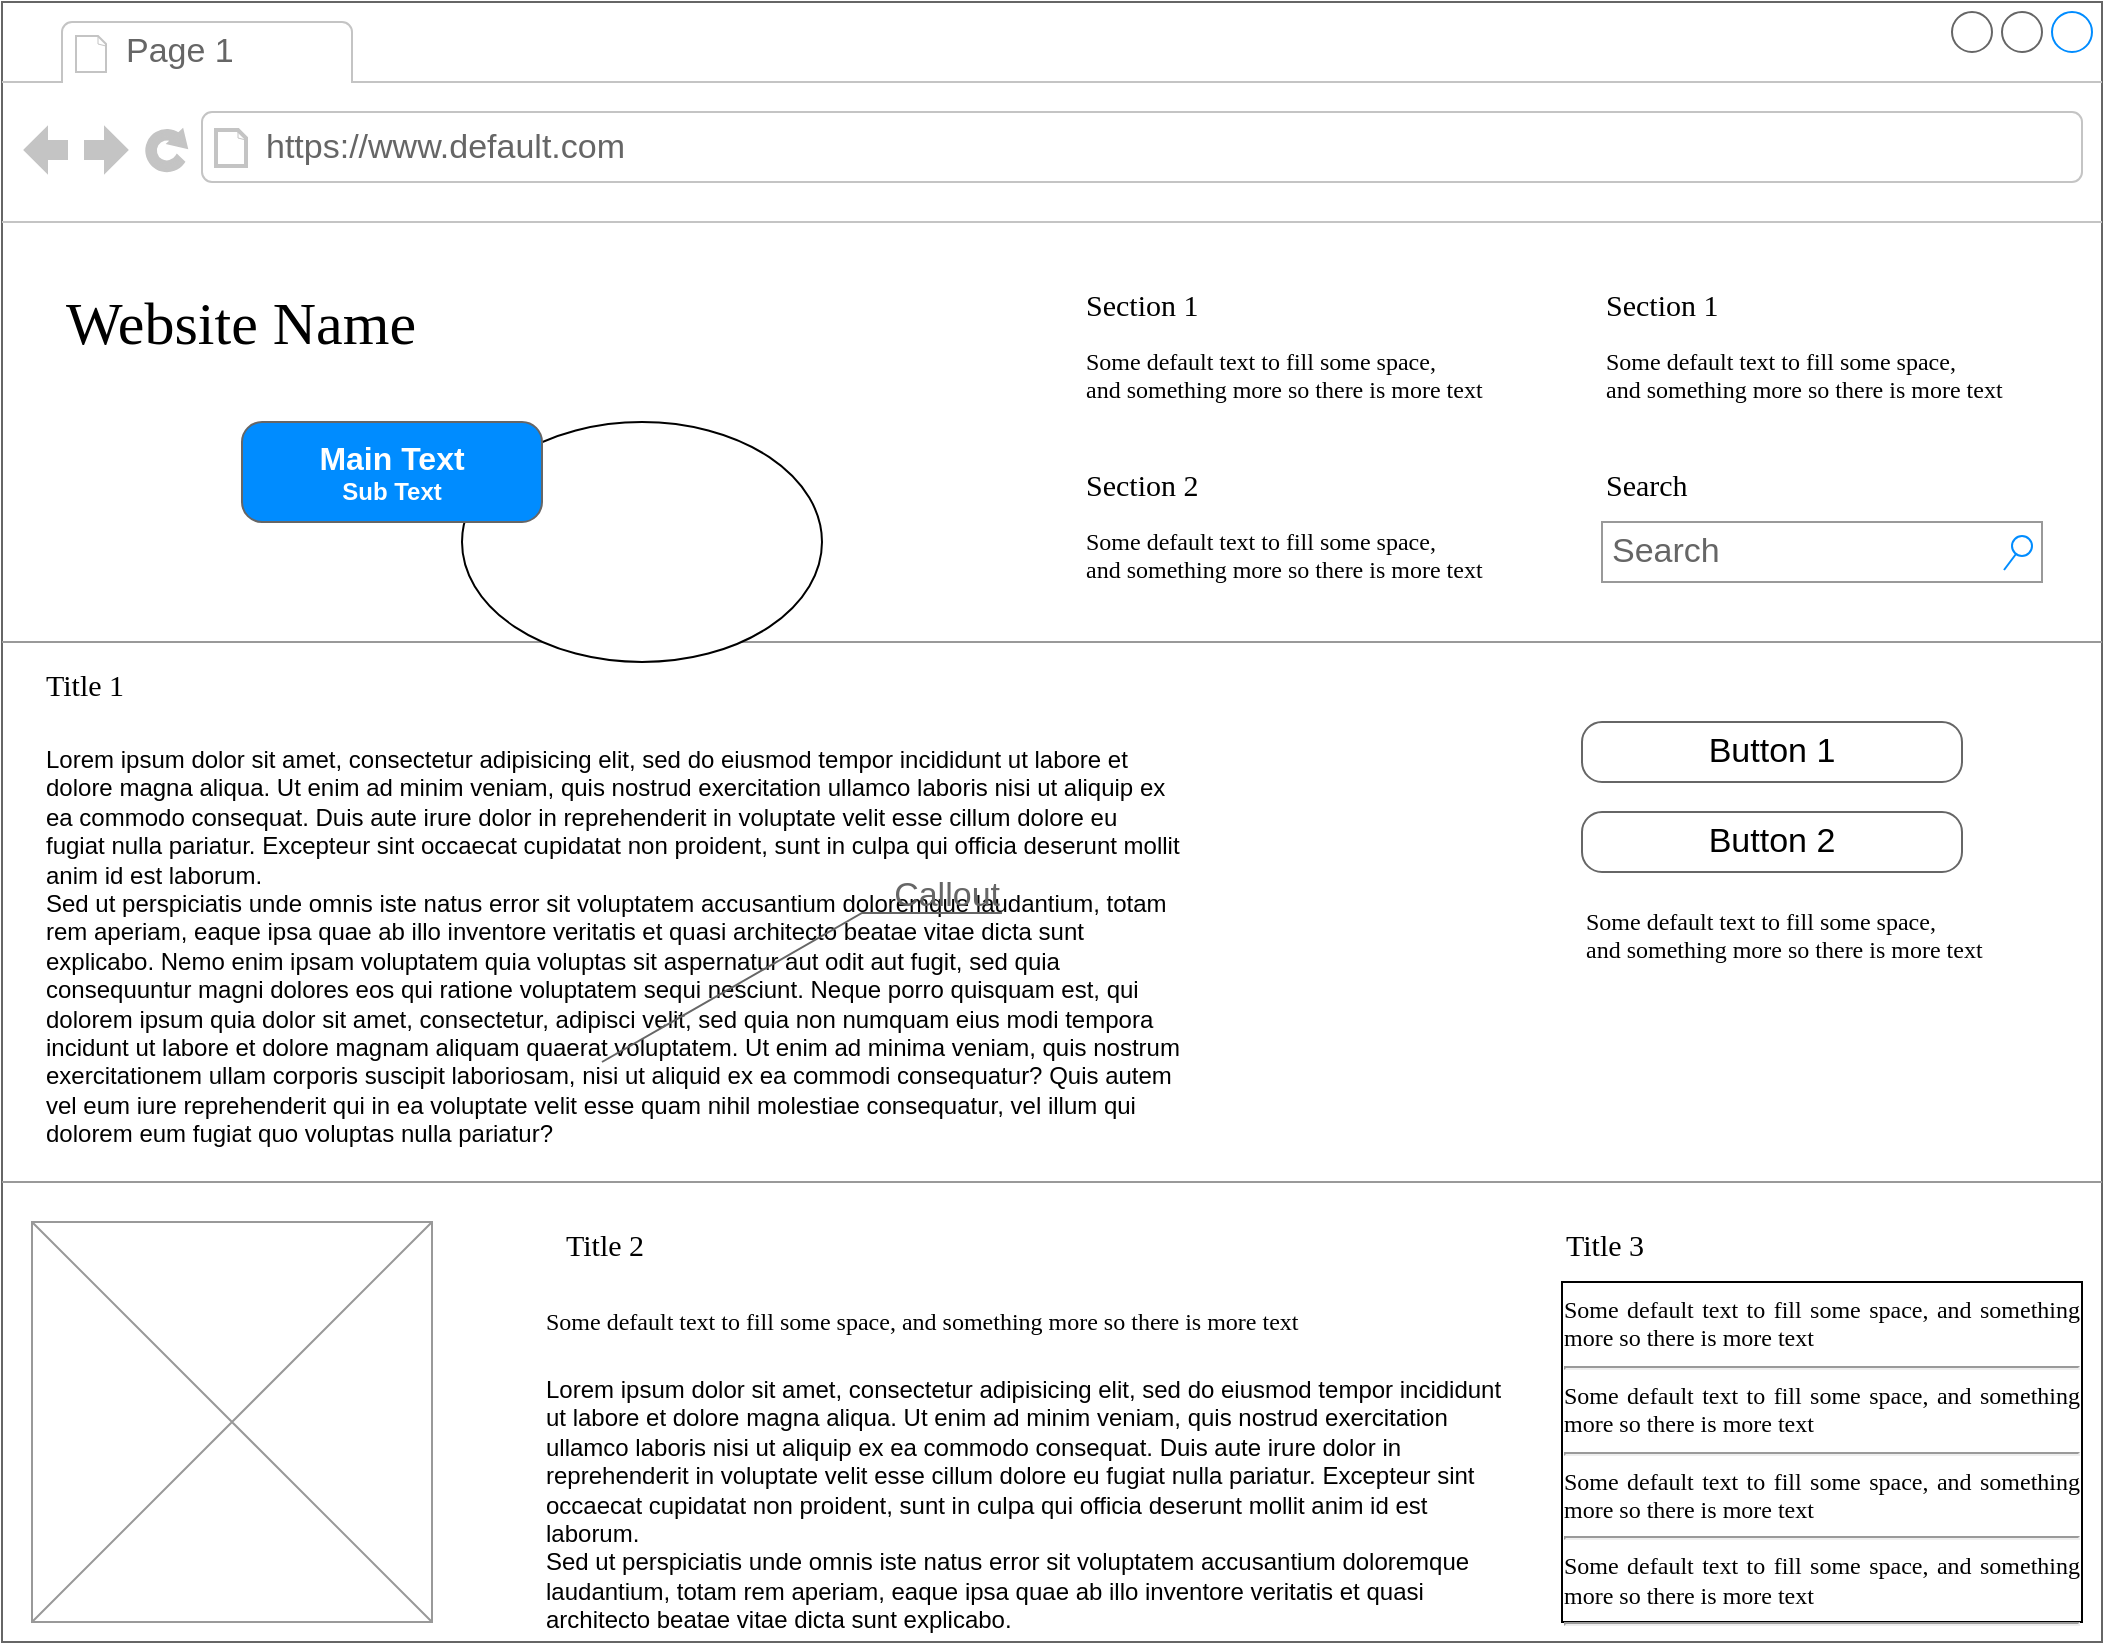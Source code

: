 <mxfile version="13.6.4" type="github">
  <diagram name="Page-1" id="2cc2dc42-3aac-f2a9-1cec-7a8b7cbee084">
    <mxGraphModel dx="866" dy="571" grid="1" gridSize="10" guides="1" tooltips="1" connect="1" arrows="1" fold="1" page="1" pageScale="1" pageWidth="1100" pageHeight="850" background="#ffffff" math="0" shadow="0">
      <root>
        <mxCell id="0" />
        <mxCell id="1" parent="0" />
        <mxCell id="7026571954dc6520-1" value="" style="strokeWidth=1;shadow=0;dashed=0;align=center;html=1;shape=mxgraph.mockup.containers.browserWindow;rSize=0;strokeColor=#666666;mainText=,;recursiveResize=0;rounded=0;labelBackgroundColor=none;fontFamily=Verdana;fontSize=12" parent="1" vertex="1">
          <mxGeometry x="30" y="20" width="1050" height="820" as="geometry" />
        </mxCell>
        <mxCell id="7026571954dc6520-2" value="Page 1" style="strokeWidth=1;shadow=0;dashed=0;align=center;html=1;shape=mxgraph.mockup.containers.anchor;fontSize=17;fontColor=#666666;align=left;" parent="7026571954dc6520-1" vertex="1">
          <mxGeometry x="60" y="12" width="110" height="26" as="geometry" />
        </mxCell>
        <mxCell id="7026571954dc6520-3" value="https://www.default.com" style="strokeWidth=1;shadow=0;dashed=0;align=center;html=1;shape=mxgraph.mockup.containers.anchor;rSize=0;fontSize=17;fontColor=#666666;align=left;" parent="7026571954dc6520-1" vertex="1">
          <mxGeometry x="130" y="60" width="250" height="26" as="geometry" />
        </mxCell>
        <mxCell id="7026571954dc6520-4" value="Website Name" style="text;html=1;points=[];align=left;verticalAlign=top;spacingTop=-4;fontSize=30;fontFamily=Verdana" parent="7026571954dc6520-1" vertex="1">
          <mxGeometry x="30" y="140" width="340" height="50" as="geometry" />
        </mxCell>
        <mxCell id="7026571954dc6520-6" value="Section 1" style="text;html=1;points=[];align=left;verticalAlign=top;spacingTop=-4;fontSize=15;fontFamily=Verdana" parent="7026571954dc6520-1" vertex="1">
          <mxGeometry x="540" y="140" width="170" height="30" as="geometry" />
        </mxCell>
        <mxCell id="7026571954dc6520-7" value="Some default text to fill some space, and&amp;nbsp;&lt;span&gt;something more so there is more text&lt;/span&gt;" style="text;html=1;points=[];align=left;verticalAlign=top;spacingTop=-4;fontSize=12;fontFamily=Verdana;whiteSpace=wrap;" parent="7026571954dc6520-1" vertex="1">
          <mxGeometry x="540" y="170" width="240" height="40" as="geometry" />
        </mxCell>
        <mxCell id="7026571954dc6520-8" value="Section 2" style="text;html=1;points=[];align=left;verticalAlign=top;spacingTop=-4;fontSize=15;fontFamily=Verdana" parent="7026571954dc6520-1" vertex="1">
          <mxGeometry x="540" y="230" width="170" height="30" as="geometry" />
        </mxCell>
        <mxCell id="7026571954dc6520-9" value="Some default text to fill some space, and&amp;nbsp;&lt;span&gt;something more so there is more text&lt;/span&gt;" style="text;html=1;points=[];align=left;verticalAlign=top;spacingTop=-4;fontSize=12;fontFamily=Verdana;whiteSpace=wrap;" parent="7026571954dc6520-1" vertex="1">
          <mxGeometry x="540" y="260" width="240" height="40" as="geometry" />
        </mxCell>
        <mxCell id="7026571954dc6520-10" value="Section 1" style="text;html=1;points=[];align=left;verticalAlign=top;spacingTop=-4;fontSize=15;fontFamily=Verdana" parent="7026571954dc6520-1" vertex="1">
          <mxGeometry x="800" y="140" width="170" height="30" as="geometry" />
        </mxCell>
        <mxCell id="7026571954dc6520-11" value="Some default text to fill some space, and&amp;nbsp;&lt;span&gt;something more so there is more text&lt;/span&gt;" style="text;html=1;points=[];align=left;verticalAlign=top;spacingTop=-4;fontSize=12;fontFamily=Verdana;whiteSpace=wrap;" parent="7026571954dc6520-1" vertex="1">
          <mxGeometry x="800" y="170" width="240" height="40" as="geometry" />
        </mxCell>
        <mxCell id="7026571954dc6520-12" value="Search" style="text;html=1;points=[];align=left;verticalAlign=top;spacingTop=-4;fontSize=15;fontFamily=Verdana" parent="7026571954dc6520-1" vertex="1">
          <mxGeometry x="800" y="230" width="170" height="30" as="geometry" />
        </mxCell>
        <mxCell id="7026571954dc6520-14" value="Search" style="strokeWidth=1;shadow=0;dashed=0;align=center;html=1;shape=mxgraph.mockup.forms.searchBox;strokeColor=#999999;mainText=;strokeColor2=#008cff;fontColor=#666666;fontSize=17;align=left;spacingLeft=3;rounded=0;labelBackgroundColor=none;" parent="7026571954dc6520-1" vertex="1">
          <mxGeometry x="800" y="260" width="220" height="30" as="geometry" />
        </mxCell>
        <mxCell id="7026571954dc6520-15" value="" style="verticalLabelPosition=bottom;shadow=0;dashed=0;align=center;html=1;verticalAlign=top;strokeWidth=1;shape=mxgraph.mockup.markup.line;strokeColor=#999999;rounded=0;labelBackgroundColor=none;fillColor=#ffffff;fontFamily=Verdana;fontSize=12;fontColor=#000000;" parent="7026571954dc6520-1" vertex="1">
          <mxGeometry y="310" width="1050" height="20" as="geometry" />
        </mxCell>
        <mxCell id="7026571954dc6520-16" value="Title 1" style="text;html=1;points=[];align=left;verticalAlign=top;spacingTop=-4;fontSize=15;fontFamily=Verdana" parent="7026571954dc6520-1" vertex="1">
          <mxGeometry x="20" y="330" width="170" height="30" as="geometry" />
        </mxCell>
        <mxCell id="7026571954dc6520-17" value="Lorem ipsum dolor sit amet, consectetur adipisicing elit, sed do eiusmod tempor incididunt ut labore et dolore magna aliqua. Ut enim ad minim veniam, quis nostrud exercitation ullamco laboris nisi ut aliquip ex ea commodo consequat. Duis aute irure dolor in reprehenderit in voluptate velit esse cillum dolore eu fugiat nulla pariatur. Excepteur sint occaecat cupidatat non proident, sunt in culpa qui officia deserunt mollit anim id est laborum.&#xa;Sed ut perspiciatis unde omnis iste natus error sit voluptatem accusantium doloremque laudantium, totam rem aperiam, eaque ipsa quae ab illo inventore veritatis et quasi architecto beatae vitae dicta sunt explicabo. Nemo enim ipsam voluptatem quia voluptas sit aspernatur aut odit aut fugit, sed quia consequuntur magni dolores eos qui ratione voluptatem sequi nesciunt. Neque porro quisquam est, qui dolorem ipsum quia dolor sit amet, consectetur, adipisci velit, sed quia non numquam eius modi tempora incidunt ut labore et dolore magnam aliquam quaerat voluptatem. Ut enim ad minima veniam, quis nostrum exercitationem ullam corporis suscipit laboriosam, nisi ut aliquid ex ea commodi consequatur? Quis autem vel eum iure reprehenderit qui in ea voluptate velit esse quam nihil molestiae consequatur, vel illum qui dolorem eum fugiat quo voluptas nulla pariatur?" style="text;spacingTop=-5;whiteSpace=wrap;html=1;align=left;fontSize=12;fontFamily=Helvetica;fillColor=none;strokeColor=none;rounded=0;shadow=1;labelBackgroundColor=none;" parent="7026571954dc6520-1" vertex="1">
          <mxGeometry x="20" y="370" width="570" height="240" as="geometry" />
        </mxCell>
        <mxCell id="7026571954dc6520-18" value="Button 1" style="strokeWidth=1;shadow=0;dashed=0;align=center;html=1;shape=mxgraph.mockup.buttons.button;strokeColor=#666666;mainText=;buttonStyle=round;fontSize=17;fontStyle=0;fillColor=none;whiteSpace=wrap;rounded=0;labelBackgroundColor=none;" parent="7026571954dc6520-1" vertex="1">
          <mxGeometry x="790" y="360" width="190" height="30" as="geometry" />
        </mxCell>
        <mxCell id="7026571954dc6520-19" value="Button 2" style="strokeWidth=1;shadow=0;dashed=0;align=center;html=1;shape=mxgraph.mockup.buttons.button;strokeColor=#666666;mainText=;buttonStyle=round;fontSize=17;fontStyle=0;fillColor=none;whiteSpace=wrap;rounded=0;labelBackgroundColor=none;" parent="7026571954dc6520-1" vertex="1">
          <mxGeometry x="790" y="405" width="190" height="30" as="geometry" />
        </mxCell>
        <mxCell id="7026571954dc6520-20" value="Some default text to fill some space, and&amp;nbsp;&lt;span&gt;something more so there is more text&lt;/span&gt;" style="text;html=1;points=[];align=left;verticalAlign=top;spacingTop=-4;fontSize=12;fontFamily=Verdana;whiteSpace=wrap;" parent="7026571954dc6520-1" vertex="1">
          <mxGeometry x="790" y="450" width="240" height="40" as="geometry" />
        </mxCell>
        <mxCell id="7026571954dc6520-21" value="" style="verticalLabelPosition=bottom;shadow=0;dashed=0;align=center;html=1;verticalAlign=top;strokeWidth=1;shape=mxgraph.mockup.markup.line;strokeColor=#999999;rounded=0;labelBackgroundColor=none;fillColor=#ffffff;fontFamily=Verdana;fontSize=12;fontColor=#000000;" parent="7026571954dc6520-1" vertex="1">
          <mxGeometry y="580" width="1050" height="20" as="geometry" />
        </mxCell>
        <mxCell id="7026571954dc6520-22" value="" style="verticalLabelPosition=bottom;shadow=0;dashed=0;align=center;html=1;verticalAlign=top;strokeWidth=1;shape=mxgraph.mockup.graphics.simpleIcon;strokeColor=#999999;fillColor=#ffffff;rounded=0;labelBackgroundColor=none;fontFamily=Verdana;fontSize=12;fontColor=#000000;" parent="7026571954dc6520-1" vertex="1">
          <mxGeometry x="15" y="610" width="200" height="200" as="geometry" />
        </mxCell>
        <mxCell id="7026571954dc6520-31" value="Title 2" style="text;html=1;points=[];align=left;verticalAlign=top;spacingTop=-4;fontSize=15;fontFamily=Verdana" parent="7026571954dc6520-1" vertex="1">
          <mxGeometry x="280" y="610" width="170" height="30" as="geometry" />
        </mxCell>
        <mxCell id="7026571954dc6520-32" value="Title 3" style="text;html=1;points=[];align=left;verticalAlign=top;spacingTop=-4;fontSize=15;fontFamily=Verdana" parent="7026571954dc6520-1" vertex="1">
          <mxGeometry x="780" y="610" width="170" height="30" as="geometry" />
        </mxCell>
        <mxCell id="7026571954dc6520-33" value="&lt;div style=&quot;text-align: justify&quot;&gt;&lt;span&gt;Some default text to fill some space, and&amp;nbsp;&lt;/span&gt;&lt;span&gt;something more so there is more text&lt;/span&gt;&lt;/div&gt;&lt;div style=&quot;text-align: justify&quot;&gt;&lt;hr id=&quot;null&quot; style=&quot;text-align: justify&quot;&gt;&lt;span&gt;&lt;div style=&quot;text-align: justify&quot;&gt;&lt;span&gt;Some default text to fill some space, and&amp;nbsp;&lt;/span&gt;&lt;span&gt;something more so there is more text&lt;/span&gt;&lt;/div&gt;&lt;/span&gt;&lt;/div&gt;&lt;hr id=&quot;null&quot; style=&quot;text-align: justify&quot;&gt;&lt;span&gt;&lt;div style=&quot;text-align: justify&quot;&gt;&lt;span&gt;Some default text to fill some space, and&amp;nbsp;&lt;/span&gt;&lt;span&gt;something more so there is more text&lt;/span&gt;&lt;/div&gt;&lt;/span&gt;&lt;hr id=&quot;null&quot; style=&quot;text-align: justify&quot;&gt;&lt;span&gt;&lt;div style=&quot;text-align: justify&quot;&gt;&lt;span&gt;Some default text to fill some space, and&amp;nbsp;&lt;/span&gt;&lt;span&gt;something more so there is more text&lt;/span&gt;&lt;/div&gt;&lt;/span&gt;&lt;hr id=&quot;null&quot; style=&quot;text-align: left&quot;&gt;" style="whiteSpace=wrap;html=1;rounded=0;shadow=0;labelBackgroundColor=none;strokeWidth=1;fontFamily=Verdana;fontSize=12;align=center;verticalAlign=top;" parent="7026571954dc6520-1" vertex="1">
          <mxGeometry x="780" y="640" width="260" height="170" as="geometry" />
        </mxCell>
        <mxCell id="7026571954dc6520-34" value="Some default text to fill some space, and&amp;nbsp;&lt;span&gt;something more so there is more text&lt;/span&gt;" style="text;html=1;points=[];align=left;verticalAlign=top;spacingTop=-4;fontSize=12;fontFamily=Verdana;whiteSpace=wrap;" parent="7026571954dc6520-1" vertex="1">
          <mxGeometry x="270" y="650" width="470" height="40" as="geometry" />
        </mxCell>
        <mxCell id="1A8JtjjyE7Bt37HF97lK-1" value="" style="ellipse;whiteSpace=wrap;html=1;direction=south;" parent="7026571954dc6520-1" vertex="1">
          <mxGeometry x="230" y="210" width="180" height="120" as="geometry" />
        </mxCell>
        <mxCell id="1A8JtjjyE7Bt37HF97lK-2" value="" style="strokeWidth=1;shadow=0;dashed=0;align=center;html=1;shape=mxgraph.mockup.buttons.multiButton;fillColor=#008cff;strokeColor=#666666;mainText=;subText=;" parent="7026571954dc6520-1" vertex="1">
          <mxGeometry x="120" y="210" width="150" height="50" as="geometry" />
        </mxCell>
        <mxCell id="1A8JtjjyE7Bt37HF97lK-3" value="Main Text" style="strokeWidth=1;shadow=0;dashed=0;align=center;html=1;shape=mxgraph.mockup.anchor;fontSize=16;fontColor=#ffffff;fontStyle=1;whiteSpace=wrap;" parent="1A8JtjjyE7Bt37HF97lK-2" vertex="1">
          <mxGeometry y="8" width="150" height="20" as="geometry" />
        </mxCell>
        <mxCell id="1A8JtjjyE7Bt37HF97lK-4" value="Sub Text" style="strokeWidth=1;shadow=0;dashed=0;align=center;html=1;shape=mxgraph.mockup.anchor;fontSize=12;fontColor=#ffffff;fontStyle=1;whiteSpace=wrap;" parent="1A8JtjjyE7Bt37HF97lK-2" vertex="1">
          <mxGeometry y="30" width="150" height="10" as="geometry" />
        </mxCell>
        <mxCell id="7026571954dc6520-36" value="Lorem ipsum dolor sit amet, consectetur adipisicing elit, sed do eiusmod tempor incididunt ut labore et dolore magna aliqua. Ut enim ad minim veniam, quis nostrud exercitation ullamco laboris nisi ut aliquip ex ea commodo consequat. Duis aute irure dolor in reprehenderit in voluptate velit esse cillum dolore eu fugiat nulla pariatur. Excepteur sint occaecat cupidatat non proident, sunt in culpa qui officia deserunt mollit anim id est laborum.&lt;br&gt;Sed ut perspiciatis unde omnis iste natus error sit voluptatem accusantium doloremque laudantium, totam rem aperiam, eaque ipsa quae ab illo inventore veritatis et quasi architecto beatae vitae dicta sunt explicabo.&amp;nbsp;" style="text;spacingTop=-5;whiteSpace=wrap;html=1;align=left;fontSize=12;fontFamily=Helvetica;fillColor=none;strokeColor=none;rounded=0;shadow=1;labelBackgroundColor=none;" parent="1" vertex="1">
          <mxGeometry x="300" y="705" width="490" height="125" as="geometry" />
        </mxCell>
        <mxCell id="1A8JtjjyE7Bt37HF97lK-5" value="Callout" style="strokeWidth=1;shadow=0;dashed=0;align=center;html=1;shape=mxgraph.mockup.text.callout;linkText=;textSize=17;textColor=#666666;callDir=NE;callStyle=line;fontSize=17;fontColor=#666666;align=right;verticalAlign=top;strokeColor=#666666;" parent="1" vertex="1">
          <mxGeometry x="330" y="450" width="200" height="100" as="geometry" />
        </mxCell>
        <mxCell id="1A8JtjjyE7Bt37HF97lK-6" value="名称未設定レイヤ" parent="0" />
        <mxCell id="1A8JtjjyE7Bt37HF97lK-7" value="" style="strokeWidth=1;shadow=0;dashed=0;align=center;html=1;shape=mxgraph.mockup.containers.browserWindow;rSize=0;strokeColor=#666666;mainText=,;recursiveResize=0;rounded=0;labelBackgroundColor=none;fontFamily=Verdana;fontSize=12" parent="1A8JtjjyE7Bt37HF97lK-6" vertex="1">
          <mxGeometry x="30" y="20" width="1050" height="820" as="geometry" />
        </mxCell>
        <mxCell id="1A8JtjjyE7Bt37HF97lK-8" value="Page 1" style="strokeWidth=1;shadow=0;dashed=0;align=center;html=1;shape=mxgraph.mockup.containers.anchor;fontSize=17;fontColor=#666666;align=left;" parent="1A8JtjjyE7Bt37HF97lK-7" vertex="1">
          <mxGeometry x="60" y="12" width="110" height="26" as="geometry" />
        </mxCell>
        <mxCell id="1A8JtjjyE7Bt37HF97lK-9" value="https://www.default.com" style="strokeWidth=1;shadow=0;dashed=0;align=center;html=1;shape=mxgraph.mockup.containers.anchor;rSize=0;fontSize=17;fontColor=#666666;align=left;" parent="1A8JtjjyE7Bt37HF97lK-7" vertex="1">
          <mxGeometry x="130" y="60" width="250" height="26" as="geometry" />
        </mxCell>
        <mxCell id="1A8JtjjyE7Bt37HF97lK-10" value="Website Name" style="text;html=1;points=[];align=left;verticalAlign=top;spacingTop=-4;fontSize=30;fontFamily=Verdana" parent="1A8JtjjyE7Bt37HF97lK-7" vertex="1">
          <mxGeometry x="30" y="140" width="340" height="50" as="geometry" />
        </mxCell>
        <mxCell id="1A8JtjjyE7Bt37HF97lK-11" value="Section 1" style="text;html=1;points=[];align=left;verticalAlign=top;spacingTop=-4;fontSize=15;fontFamily=Verdana" parent="1A8JtjjyE7Bt37HF97lK-7" vertex="1">
          <mxGeometry x="540" y="140" width="170" height="30" as="geometry" />
        </mxCell>
        <mxCell id="1A8JtjjyE7Bt37HF97lK-12" value="Some default text to fill some space, and&amp;nbsp;&lt;span&gt;something more so there is more text&lt;/span&gt;" style="text;html=1;points=[];align=left;verticalAlign=top;spacingTop=-4;fontSize=12;fontFamily=Verdana;whiteSpace=wrap;" parent="1A8JtjjyE7Bt37HF97lK-7" vertex="1">
          <mxGeometry x="540" y="170" width="240" height="40" as="geometry" />
        </mxCell>
        <mxCell id="1A8JtjjyE7Bt37HF97lK-13" value="Section 2" style="text;html=1;points=[];align=left;verticalAlign=top;spacingTop=-4;fontSize=15;fontFamily=Verdana" parent="1A8JtjjyE7Bt37HF97lK-7" vertex="1">
          <mxGeometry x="540" y="230" width="170" height="30" as="geometry" />
        </mxCell>
        <mxCell id="1A8JtjjyE7Bt37HF97lK-14" value="Some default text to fill some space, and&amp;nbsp;&lt;span&gt;something more so there is more text&lt;/span&gt;" style="text;html=1;points=[];align=left;verticalAlign=top;spacingTop=-4;fontSize=12;fontFamily=Verdana;whiteSpace=wrap;" parent="1A8JtjjyE7Bt37HF97lK-7" vertex="1">
          <mxGeometry x="540" y="260" width="240" height="40" as="geometry" />
        </mxCell>
        <mxCell id="1A8JtjjyE7Bt37HF97lK-15" value="Section 1" style="text;html=1;points=[];align=left;verticalAlign=top;spacingTop=-4;fontSize=15;fontFamily=Verdana" parent="1A8JtjjyE7Bt37HF97lK-7" vertex="1">
          <mxGeometry x="800" y="140" width="170" height="30" as="geometry" />
        </mxCell>
        <mxCell id="1A8JtjjyE7Bt37HF97lK-16" value="Some default text to fill some space, and&amp;nbsp;&lt;span&gt;something more so there is more text&lt;/span&gt;" style="text;html=1;points=[];align=left;verticalAlign=top;spacingTop=-4;fontSize=12;fontFamily=Verdana;whiteSpace=wrap;" parent="1A8JtjjyE7Bt37HF97lK-7" vertex="1">
          <mxGeometry x="800" y="170" width="240" height="40" as="geometry" />
        </mxCell>
        <mxCell id="1A8JtjjyE7Bt37HF97lK-17" value="Search" style="text;html=1;points=[];align=left;verticalAlign=top;spacingTop=-4;fontSize=15;fontFamily=Verdana" parent="1A8JtjjyE7Bt37HF97lK-7" vertex="1">
          <mxGeometry x="800" y="230" width="170" height="30" as="geometry" />
        </mxCell>
        <mxCell id="1A8JtjjyE7Bt37HF97lK-18" value="Search" style="strokeWidth=1;shadow=0;dashed=0;align=center;html=1;shape=mxgraph.mockup.forms.searchBox;strokeColor=#999999;mainText=;strokeColor2=#008cff;fontColor=#666666;fontSize=17;align=left;spacingLeft=3;rounded=0;labelBackgroundColor=none;" parent="1A8JtjjyE7Bt37HF97lK-7" vertex="1">
          <mxGeometry x="800" y="260" width="220" height="30" as="geometry" />
        </mxCell>
        <mxCell id="1A8JtjjyE7Bt37HF97lK-19" value="" style="verticalLabelPosition=bottom;shadow=0;dashed=0;align=center;html=1;verticalAlign=top;strokeWidth=1;shape=mxgraph.mockup.markup.line;strokeColor=#999999;rounded=0;labelBackgroundColor=none;fillColor=#ffffff;fontFamily=Verdana;fontSize=12;fontColor=#000000;" parent="1A8JtjjyE7Bt37HF97lK-7" vertex="1">
          <mxGeometry y="310" width="1050" height="20" as="geometry" />
        </mxCell>
        <mxCell id="1A8JtjjyE7Bt37HF97lK-20" value="Title 1" style="text;html=1;points=[];align=left;verticalAlign=top;spacingTop=-4;fontSize=15;fontFamily=Verdana" parent="1A8JtjjyE7Bt37HF97lK-7" vertex="1">
          <mxGeometry x="20" y="330" width="170" height="30" as="geometry" />
        </mxCell>
        <mxCell id="1A8JtjjyE7Bt37HF97lK-21" value="Lorem ipsum dolor sit amet, consectetur adipisicing elit, sed do eiusmod tempor incididunt ut labore et dolore magna aliqua. Ut enim ad minim veniam, quis nostrud exercitation ullamco laboris nisi ut aliquip ex ea commodo consequat. Duis aute irure dolor in reprehenderit in voluptate velit esse cillum dolore eu fugiat nulla pariatur. Excepteur sint occaecat cupidatat non proident, sunt in culpa qui officia deserunt mollit anim id est laborum.&#xa;Sed ut perspiciatis unde omnis iste natus error sit voluptatem accusantium doloremque laudantium, totam rem aperiam, eaque ipsa quae ab illo inventore veritatis et quasi architecto beatae vitae dicta sunt explicabo. Nemo enim ipsam voluptatem quia voluptas sit aspernatur aut odit aut fugit, sed quia consequuntur magni dolores eos qui ratione voluptatem sequi nesciunt. Neque porro quisquam est, qui dolorem ipsum quia dolor sit amet, consectetur, adipisci velit, sed quia non numquam eius modi tempora incidunt ut labore et dolore magnam aliquam quaerat voluptatem. Ut enim ad minima veniam, quis nostrum exercitationem ullam corporis suscipit laboriosam, nisi ut aliquid ex ea commodi consequatur? Quis autem vel eum iure reprehenderit qui in ea voluptate velit esse quam nihil molestiae consequatur, vel illum qui dolorem eum fugiat quo voluptas nulla pariatur?" style="text;spacingTop=-5;whiteSpace=wrap;html=1;align=left;fontSize=12;fontFamily=Helvetica;fillColor=none;strokeColor=none;rounded=0;shadow=1;labelBackgroundColor=none;" parent="1A8JtjjyE7Bt37HF97lK-7" vertex="1">
          <mxGeometry x="20" y="370" width="570" height="240" as="geometry" />
        </mxCell>
        <mxCell id="1A8JtjjyE7Bt37HF97lK-22" value="Button 1" style="strokeWidth=1;shadow=0;dashed=0;align=center;html=1;shape=mxgraph.mockup.buttons.button;strokeColor=#666666;mainText=;buttonStyle=round;fontSize=17;fontStyle=0;fillColor=none;whiteSpace=wrap;rounded=0;labelBackgroundColor=none;" parent="1A8JtjjyE7Bt37HF97lK-7" vertex="1">
          <mxGeometry x="790" y="360" width="190" height="30" as="geometry" />
        </mxCell>
        <mxCell id="1A8JtjjyE7Bt37HF97lK-23" value="Button 2" style="strokeWidth=1;shadow=0;dashed=0;align=center;html=1;shape=mxgraph.mockup.buttons.button;strokeColor=#666666;mainText=;buttonStyle=round;fontSize=17;fontStyle=0;fillColor=none;whiteSpace=wrap;rounded=0;labelBackgroundColor=none;" parent="1A8JtjjyE7Bt37HF97lK-7" vertex="1">
          <mxGeometry x="790" y="405" width="190" height="30" as="geometry" />
        </mxCell>
        <mxCell id="1A8JtjjyE7Bt37HF97lK-24" value="Some default text to fill some space, and&amp;nbsp;&lt;span&gt;something more so there is more text&lt;/span&gt;" style="text;html=1;points=[];align=left;verticalAlign=top;spacingTop=-4;fontSize=12;fontFamily=Verdana;whiteSpace=wrap;" parent="1A8JtjjyE7Bt37HF97lK-7" vertex="1">
          <mxGeometry x="790" y="450" width="240" height="40" as="geometry" />
        </mxCell>
        <mxCell id="1A8JtjjyE7Bt37HF97lK-25" value="" style="verticalLabelPosition=bottom;shadow=0;dashed=0;align=center;html=1;verticalAlign=top;strokeWidth=1;shape=mxgraph.mockup.markup.line;strokeColor=#999999;rounded=0;labelBackgroundColor=none;fillColor=#ffffff;fontFamily=Verdana;fontSize=12;fontColor=#000000;" parent="1A8JtjjyE7Bt37HF97lK-7" vertex="1">
          <mxGeometry y="580" width="1050" height="20" as="geometry" />
        </mxCell>
        <mxCell id="1A8JtjjyE7Bt37HF97lK-26" value="" style="verticalLabelPosition=bottom;shadow=0;dashed=0;align=center;html=1;verticalAlign=top;strokeWidth=1;shape=mxgraph.mockup.graphics.simpleIcon;strokeColor=#999999;fillColor=#ffffff;rounded=0;labelBackgroundColor=none;fontFamily=Verdana;fontSize=12;fontColor=#000000;" parent="1A8JtjjyE7Bt37HF97lK-7" vertex="1">
          <mxGeometry x="15" y="610" width="200" height="200" as="geometry" />
        </mxCell>
        <mxCell id="1A8JtjjyE7Bt37HF97lK-27" value="Title 2" style="text;html=1;points=[];align=left;verticalAlign=top;spacingTop=-4;fontSize=15;fontFamily=Verdana" parent="1A8JtjjyE7Bt37HF97lK-7" vertex="1">
          <mxGeometry x="280" y="610" width="170" height="30" as="geometry" />
        </mxCell>
        <mxCell id="1A8JtjjyE7Bt37HF97lK-28" value="Title 3" style="text;html=1;points=[];align=left;verticalAlign=top;spacingTop=-4;fontSize=15;fontFamily=Verdana" parent="1A8JtjjyE7Bt37HF97lK-7" vertex="1">
          <mxGeometry x="780" y="610" width="170" height="30" as="geometry" />
        </mxCell>
        <mxCell id="1A8JtjjyE7Bt37HF97lK-29" value="&lt;div style=&quot;text-align: justify&quot;&gt;&lt;span&gt;Some default text to fill some space, and&amp;nbsp;&lt;/span&gt;&lt;span&gt;something more so there is more text&lt;/span&gt;&lt;/div&gt;&lt;div style=&quot;text-align: justify&quot;&gt;&lt;hr id=&quot;null&quot; style=&quot;text-align: justify&quot;&gt;&lt;span&gt;&lt;div style=&quot;text-align: justify&quot;&gt;&lt;span&gt;Some default text to fill some space, and&amp;nbsp;&lt;/span&gt;&lt;span&gt;something more so there is more text&lt;/span&gt;&lt;/div&gt;&lt;/span&gt;&lt;/div&gt;&lt;hr id=&quot;null&quot; style=&quot;text-align: justify&quot;&gt;&lt;span&gt;&lt;div style=&quot;text-align: justify&quot;&gt;&lt;span&gt;Some default text to fill some space, and&amp;nbsp;&lt;/span&gt;&lt;span&gt;something more so there is more text&lt;/span&gt;&lt;/div&gt;&lt;/span&gt;&lt;hr id=&quot;null&quot; style=&quot;text-align: justify&quot;&gt;&lt;span&gt;&lt;div style=&quot;text-align: justify&quot;&gt;&lt;span&gt;Some default text to fill some space, and&amp;nbsp;&lt;/span&gt;&lt;span&gt;something more so there is more text&lt;/span&gt;&lt;/div&gt;&lt;/span&gt;&lt;hr id=&quot;null&quot; style=&quot;text-align: left&quot;&gt;" style="whiteSpace=wrap;html=1;rounded=0;shadow=0;labelBackgroundColor=none;strokeWidth=1;fontFamily=Verdana;fontSize=12;align=center;verticalAlign=top;" parent="1A8JtjjyE7Bt37HF97lK-7" vertex="1">
          <mxGeometry x="780" y="640" width="260" height="170" as="geometry" />
        </mxCell>
        <mxCell id="1A8JtjjyE7Bt37HF97lK-30" value="Some default text to fill some space, and&amp;nbsp;&lt;span&gt;something more so there is more text&lt;/span&gt;" style="text;html=1;points=[];align=left;verticalAlign=top;spacingTop=-4;fontSize=12;fontFamily=Verdana;whiteSpace=wrap;" parent="1A8JtjjyE7Bt37HF97lK-7" vertex="1">
          <mxGeometry x="270" y="650" width="470" height="40" as="geometry" />
        </mxCell>
        <mxCell id="1A8JtjjyE7Bt37HF97lK-31" value="" style="ellipse;whiteSpace=wrap;html=1;direction=south;" parent="1A8JtjjyE7Bt37HF97lK-7" vertex="1">
          <mxGeometry x="230" y="210" width="180" height="120" as="geometry" />
        </mxCell>
        <mxCell id="1A8JtjjyE7Bt37HF97lK-32" value="" style="strokeWidth=1;shadow=0;dashed=0;align=center;html=1;shape=mxgraph.mockup.buttons.multiButton;fillColor=#008cff;strokeColor=#666666;mainText=;subText=;" parent="1A8JtjjyE7Bt37HF97lK-7" vertex="1">
          <mxGeometry x="120" y="210" width="150" height="50" as="geometry" />
        </mxCell>
        <mxCell id="1A8JtjjyE7Bt37HF97lK-33" value="Main Text" style="strokeWidth=1;shadow=0;dashed=0;align=center;html=1;shape=mxgraph.mockup.anchor;fontSize=16;fontColor=#ffffff;fontStyle=1;whiteSpace=wrap;" parent="1A8JtjjyE7Bt37HF97lK-32" vertex="1">
          <mxGeometry y="8" width="150" height="20" as="geometry" />
        </mxCell>
        <mxCell id="1A8JtjjyE7Bt37HF97lK-34" value="Sub Text" style="strokeWidth=1;shadow=0;dashed=0;align=center;html=1;shape=mxgraph.mockup.anchor;fontSize=12;fontColor=#ffffff;fontStyle=1;whiteSpace=wrap;" parent="1A8JtjjyE7Bt37HF97lK-32" vertex="1">
          <mxGeometry y="30" width="150" height="10" as="geometry" />
        </mxCell>
        <mxCell id="1A8JtjjyE7Bt37HF97lK-35" value="Lorem ipsum dolor sit amet, consectetur adipisicing elit, sed do eiusmod tempor incididunt ut labore et dolore magna aliqua. Ut enim ad minim veniam, quis nostrud exercitation ullamco laboris nisi ut aliquip ex ea commodo consequat. Duis aute irure dolor in reprehenderit in voluptate velit esse cillum dolore eu fugiat nulla pariatur. Excepteur sint occaecat cupidatat non proident, sunt in culpa qui officia deserunt mollit anim id est laborum.&lt;br&gt;Sed ut perspiciatis unde omnis iste natus error sit voluptatem accusantium doloremque laudantium, totam rem aperiam, eaque ipsa quae ab illo inventore veritatis et quasi architecto beatae vitae dicta sunt explicabo.&amp;nbsp;" style="text;spacingTop=-5;whiteSpace=wrap;html=1;align=left;fontSize=12;fontFamily=Helvetica;fillColor=none;strokeColor=none;rounded=0;shadow=1;labelBackgroundColor=none;" parent="1A8JtjjyE7Bt37HF97lK-6" vertex="1">
          <mxGeometry x="300" y="705" width="490" height="125" as="geometry" />
        </mxCell>
        <mxCell id="1A8JtjjyE7Bt37HF97lK-36" value="Callout" style="strokeWidth=1;shadow=0;dashed=0;align=center;html=1;shape=mxgraph.mockup.text.callout;linkText=;textSize=17;textColor=#666666;callDir=NE;callStyle=line;fontSize=17;fontColor=#666666;align=right;verticalAlign=top;strokeColor=#666666;" parent="1A8JtjjyE7Bt37HF97lK-6" vertex="1">
          <mxGeometry x="330" y="450" width="200" height="100" as="geometry" />
        </mxCell>
      </root>
    </mxGraphModel>
  </diagram>
</mxfile>
